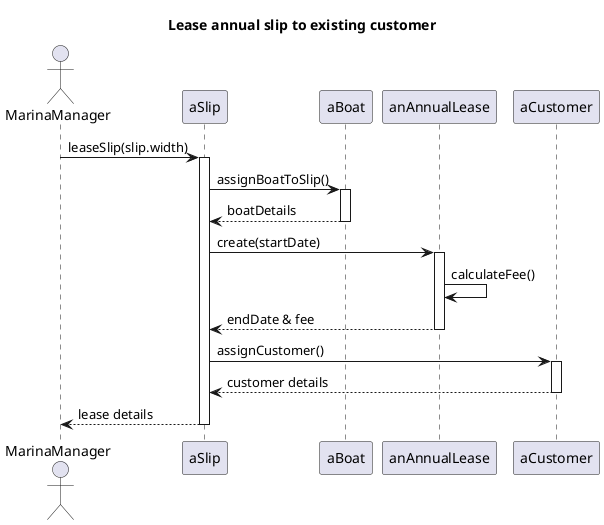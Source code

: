 @startuml 

title Lease annual slip to existing customer
actor MarinaManager

participant aSlip 
participant aBoat 

MarinaManager -> aSlip : leaseSlip(slip.width)
activate aSlip

aSlip -> aBoat : assignBoatToSlip()
activate aBoat
aBoat --> aSlip : boatDetails
deactivate aBoat

aSlip -> anAnnualLease : create(startDate)
activate anAnnualLease
anAnnualLease -> anAnnualLease : calculateFee()
anAnnualLease --> aSlip : endDate & fee
deactivate anAnnualLease

aSlip -> aCustomer : assignCustomer()
activate aCustomer
aCustomer --> aSlip : customer details
deactivate aCustomer

aSlip --> MarinaManager : lease details
deactivate aSlip

@enduml